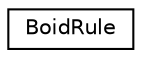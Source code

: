 digraph G
{
  edge [fontname="Helvetica",fontsize="10",labelfontname="Helvetica",labelfontsize="10"];
  node [fontname="Helvetica",fontsize="10",shape=record];
  rankdir=LR;
  Node1 [label="BoidRule",height=0.2,width=0.4,color="black", fillcolor="white", style="filled",URL="$d5/d08/structBoidRule.html"];
}
